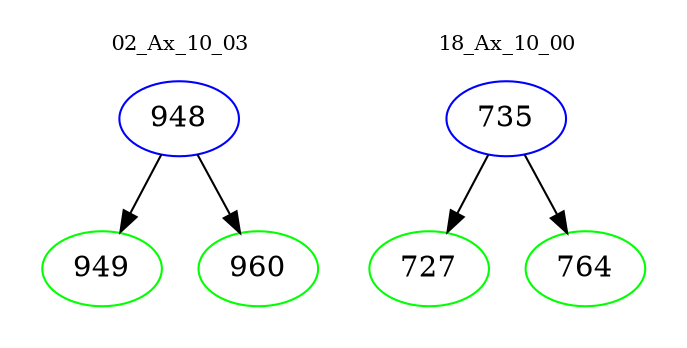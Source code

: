 digraph{
subgraph cluster_0 {
color = white
label = "02_Ax_10_03";
fontsize=10;
T0_948 [label="948", color="blue"]
T0_948 -> T0_949 [color="black"]
T0_949 [label="949", color="green"]
T0_948 -> T0_960 [color="black"]
T0_960 [label="960", color="green"]
}
subgraph cluster_1 {
color = white
label = "18_Ax_10_00";
fontsize=10;
T1_735 [label="735", color="blue"]
T1_735 -> T1_727 [color="black"]
T1_727 [label="727", color="green"]
T1_735 -> T1_764 [color="black"]
T1_764 [label="764", color="green"]
}
}
